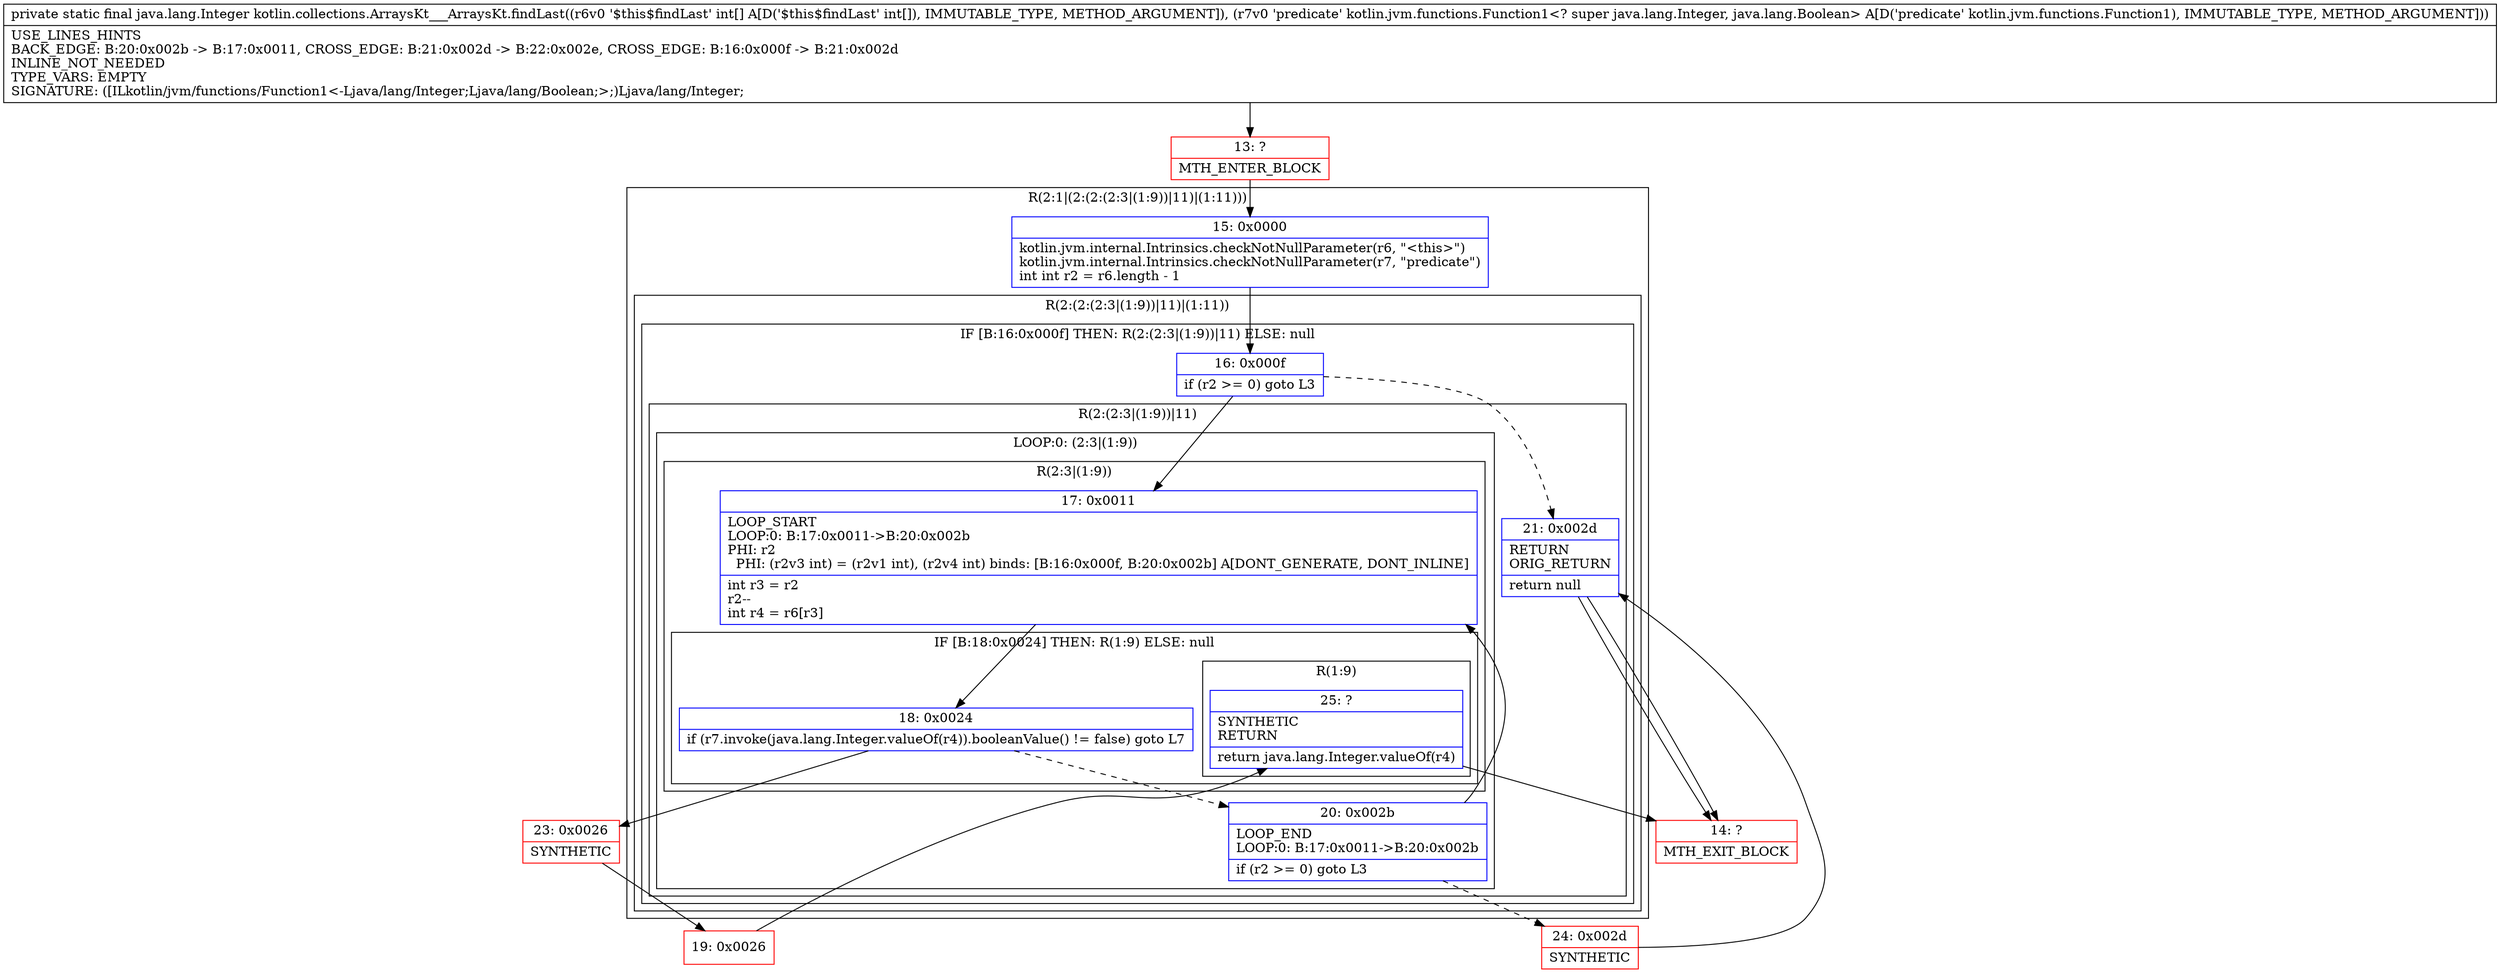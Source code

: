 digraph "CFG forkotlin.collections.ArraysKt___ArraysKt.findLast([ILkotlin\/jvm\/functions\/Function1;)Ljava\/lang\/Integer;" {
subgraph cluster_Region_2039385469 {
label = "R(2:1|(2:(2:(2:3|(1:9))|11)|(1:11)))";
node [shape=record,color=blue];
Node_15 [shape=record,label="{15\:\ 0x0000|kotlin.jvm.internal.Intrinsics.checkNotNullParameter(r6, \"\<this\>\")\lkotlin.jvm.internal.Intrinsics.checkNotNullParameter(r7, \"predicate\")\lint int r2 = r6.length \- 1\l}"];
subgraph cluster_Region_31758479 {
label = "R(2:(2:(2:3|(1:9))|11)|(1:11))";
node [shape=record,color=blue];
subgraph cluster_IfRegion_264981956 {
label = "IF [B:16:0x000f] THEN: R(2:(2:3|(1:9))|11) ELSE: null";
node [shape=record,color=blue];
Node_16 [shape=record,label="{16\:\ 0x000f|if (r2 \>= 0) goto L3\l}"];
subgraph cluster_Region_594207487 {
label = "R(2:(2:3|(1:9))|11)";
node [shape=record,color=blue];
subgraph cluster_LoopRegion_350694232 {
label = "LOOP:0: (2:3|(1:9))";
node [shape=record,color=blue];
Node_20 [shape=record,label="{20\:\ 0x002b|LOOP_END\lLOOP:0: B:17:0x0011\-\>B:20:0x002b\l|if (r2 \>= 0) goto L3\l}"];
subgraph cluster_Region_107311683 {
label = "R(2:3|(1:9))";
node [shape=record,color=blue];
Node_17 [shape=record,label="{17\:\ 0x0011|LOOP_START\lLOOP:0: B:17:0x0011\-\>B:20:0x002b\lPHI: r2 \l  PHI: (r2v3 int) = (r2v1 int), (r2v4 int) binds: [B:16:0x000f, B:20:0x002b] A[DONT_GENERATE, DONT_INLINE]\l|int r3 = r2\lr2\-\-\lint r4 = r6[r3]\l}"];
subgraph cluster_IfRegion_420461020 {
label = "IF [B:18:0x0024] THEN: R(1:9) ELSE: null";
node [shape=record,color=blue];
Node_18 [shape=record,label="{18\:\ 0x0024|if (r7.invoke(java.lang.Integer.valueOf(r4)).booleanValue() != false) goto L7\l}"];
subgraph cluster_Region_886388692 {
label = "R(1:9)";
node [shape=record,color=blue];
Node_25 [shape=record,label="{25\:\ ?|SYNTHETIC\lRETURN\l|return java.lang.Integer.valueOf(r4)\l}"];
}
}
}
}
Node_21 [shape=record,label="{21\:\ 0x002d|RETURN\lORIG_RETURN\l|return null\l}"];
}
}
subgraph cluster_Region_252298073 {
label = "R(1:11)";
node [shape=record,color=blue];
Node_21 [shape=record,label="{21\:\ 0x002d|RETURN\lORIG_RETURN\l|return null\l}"];
}
}
}
Node_13 [shape=record,color=red,label="{13\:\ ?|MTH_ENTER_BLOCK\l}"];
Node_24 [shape=record,color=red,label="{24\:\ 0x002d|SYNTHETIC\l}"];
Node_23 [shape=record,color=red,label="{23\:\ 0x0026|SYNTHETIC\l}"];
Node_19 [shape=record,color=red,label="{19\:\ 0x0026}"];
Node_14 [shape=record,color=red,label="{14\:\ ?|MTH_EXIT_BLOCK\l}"];
MethodNode[shape=record,label="{private static final java.lang.Integer kotlin.collections.ArraysKt___ArraysKt.findLast((r6v0 '$this$findLast' int[] A[D('$this$findLast' int[]), IMMUTABLE_TYPE, METHOD_ARGUMENT]), (r7v0 'predicate' kotlin.jvm.functions.Function1\<? super java.lang.Integer, java.lang.Boolean\> A[D('predicate' kotlin.jvm.functions.Function1), IMMUTABLE_TYPE, METHOD_ARGUMENT]))  | USE_LINES_HINTS\lBACK_EDGE: B:20:0x002b \-\> B:17:0x0011, CROSS_EDGE: B:21:0x002d \-\> B:22:0x002e, CROSS_EDGE: B:16:0x000f \-\> B:21:0x002d\lINLINE_NOT_NEEDED\lTYPE_VARS: EMPTY\lSIGNATURE: ([ILkotlin\/jvm\/functions\/Function1\<\-Ljava\/lang\/Integer;Ljava\/lang\/Boolean;\>;)Ljava\/lang\/Integer;\l}"];
MethodNode -> Node_13;Node_15 -> Node_16;
Node_16 -> Node_17;
Node_16 -> Node_21[style=dashed];
Node_20 -> Node_17;
Node_20 -> Node_24[style=dashed];
Node_17 -> Node_18;
Node_18 -> Node_20[style=dashed];
Node_18 -> Node_23;
Node_25 -> Node_14;
Node_21 -> Node_14;
Node_21 -> Node_14;
Node_13 -> Node_15;
Node_24 -> Node_21;
Node_23 -> Node_19;
Node_19 -> Node_25;
}

